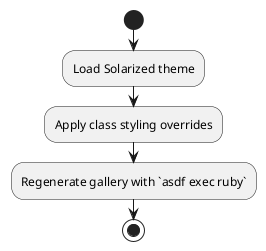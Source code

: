 @startuml
start
:Load Solarized theme;
:Apply class styling overrides;
:Regenerate gallery with `asdf exec ruby`;
stop
@enduml
